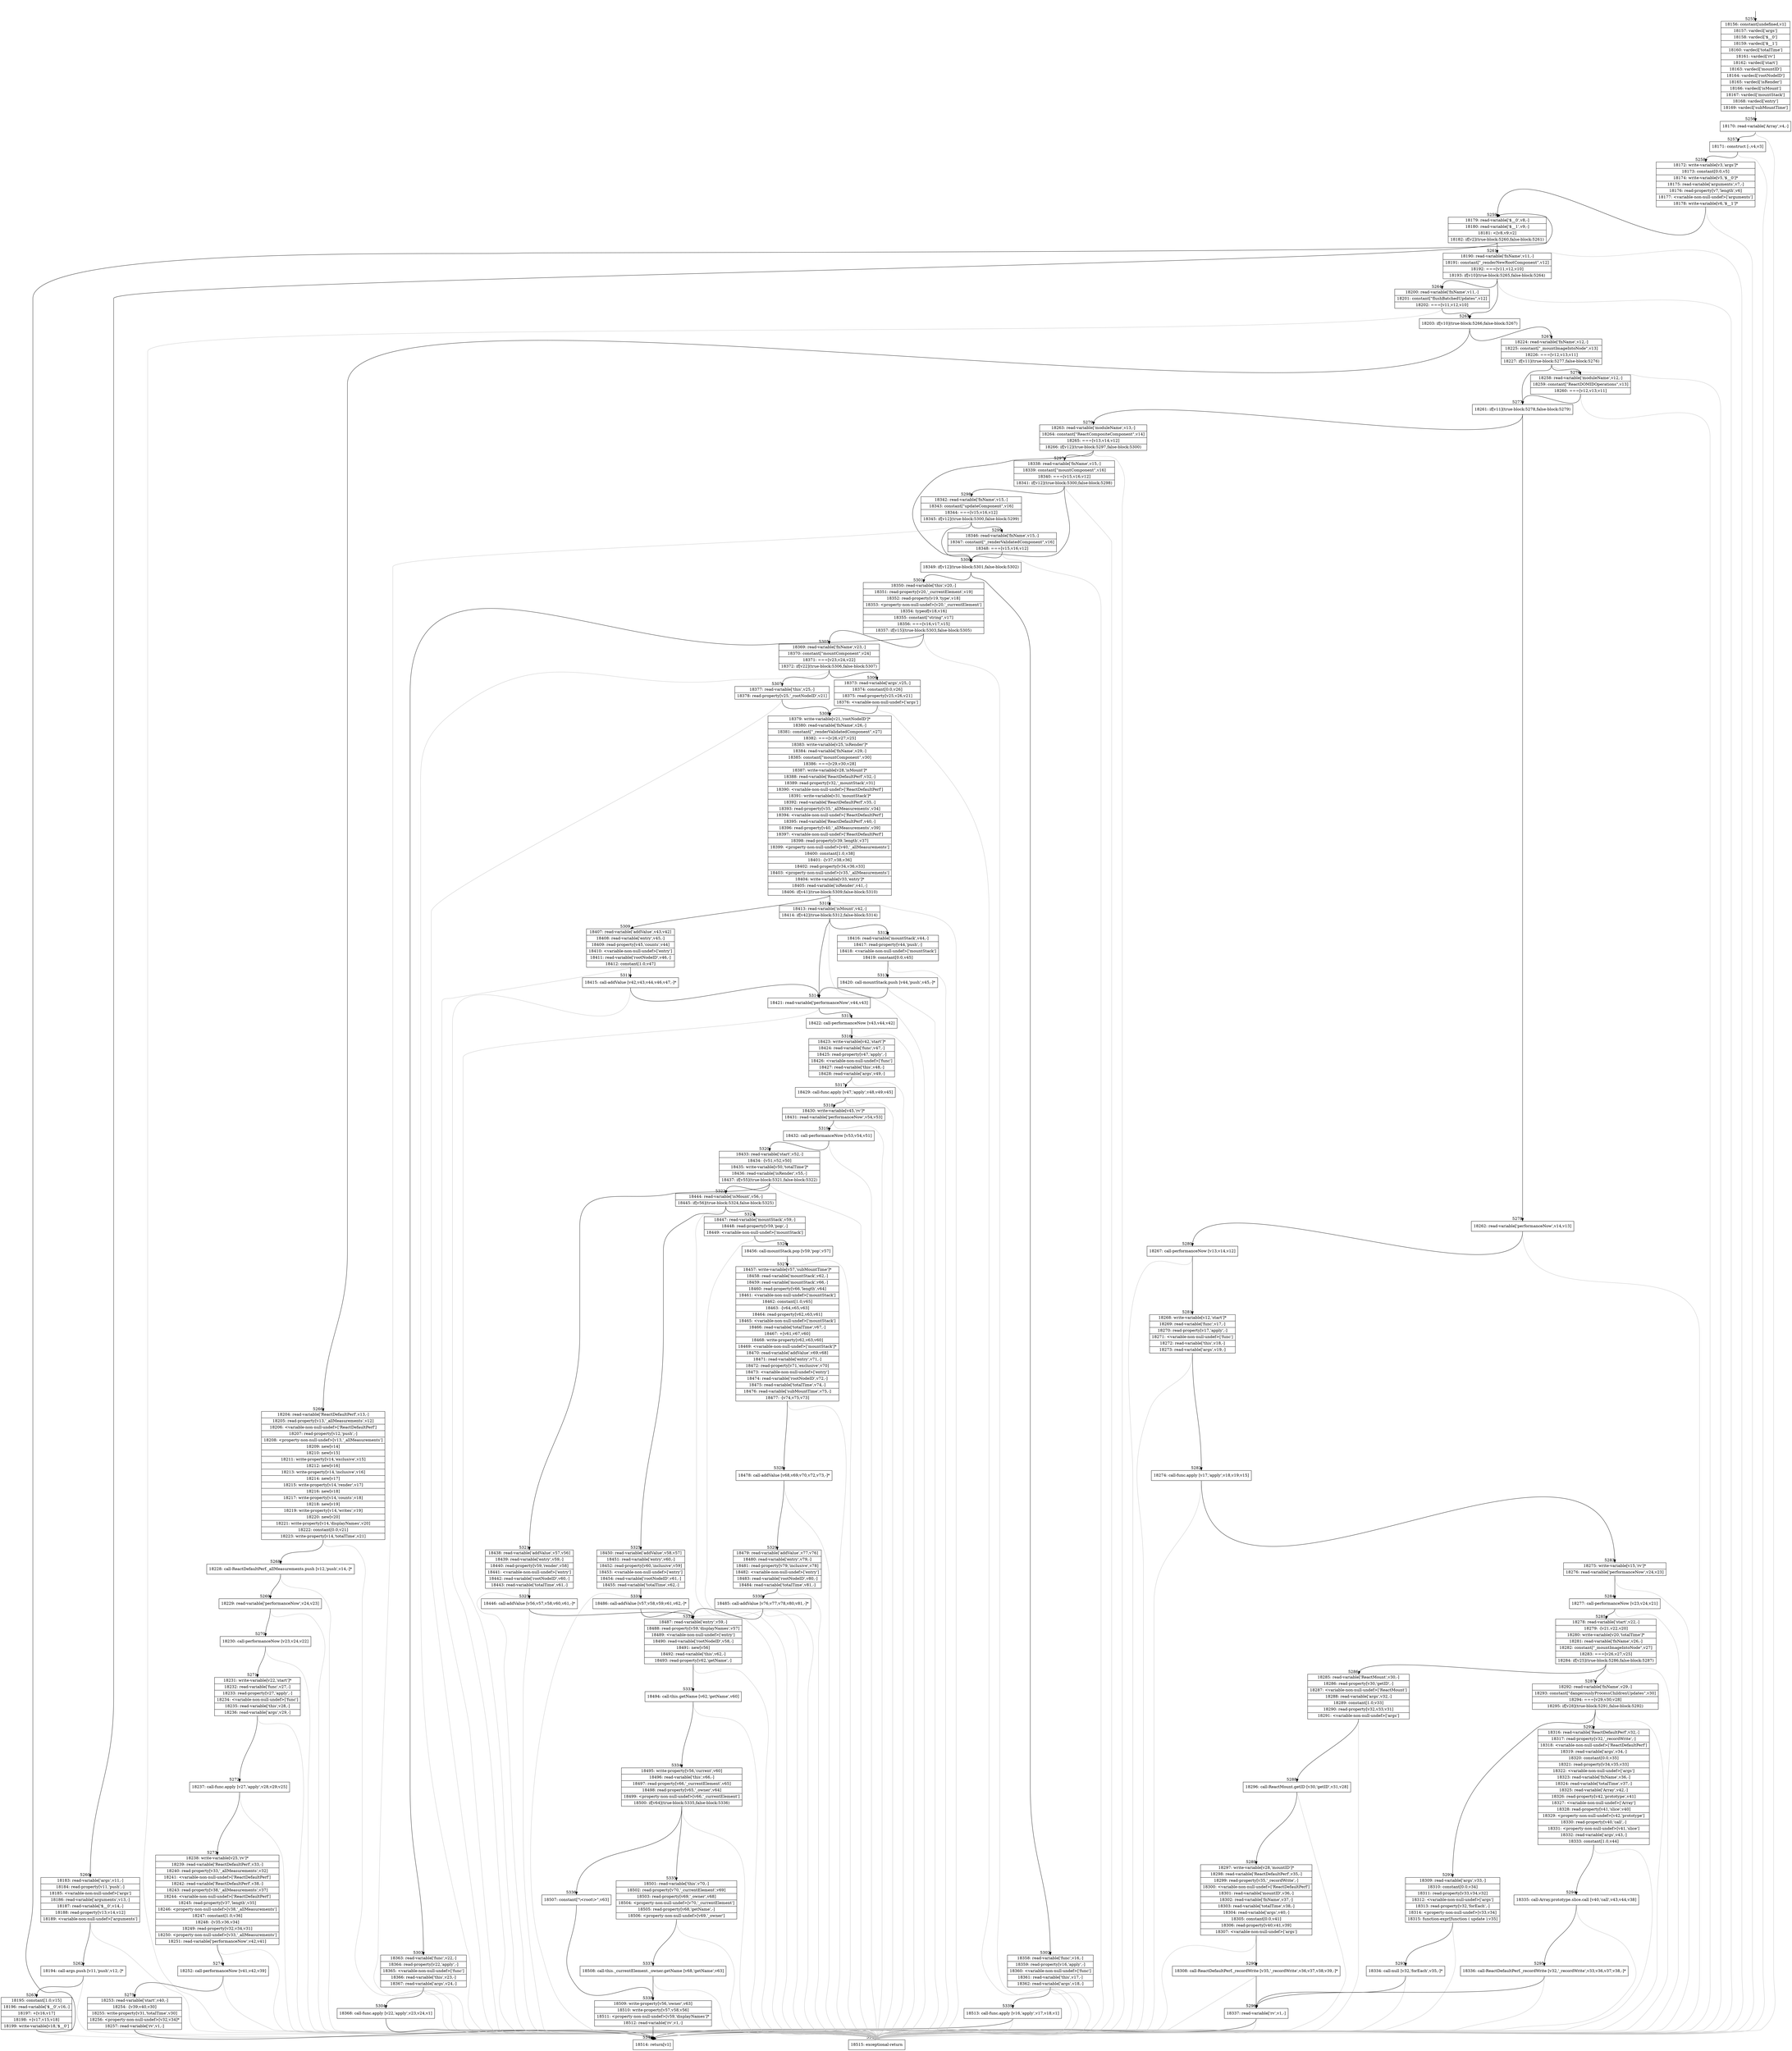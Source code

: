 digraph {
rankdir="TD"
BB_entry359[shape=none,label=""];
BB_entry359 -> BB5255 [tailport=s, headport=n, headlabel="    5255"]
BB5255 [shape=record label="{18156: constant[undefined,v1]|18157: vardecl['args']|18158: vardecl['$__0']|18159: vardecl['$__1']|18160: vardecl['totalTime']|18161: vardecl['rv']|18162: vardecl['start']|18163: vardecl['mountID']|18164: vardecl['rootNodeID']|18165: vardecl['isRender']|18166: vardecl['isMount']|18167: vardecl['mountStack']|18168: vardecl['entry']|18169: vardecl['subMountTime']}" ] 
BB5255 -> BB5256 [tailport=s, headport=n, headlabel="      5256"]
BB5256 [shape=record label="{18170: read-variable['Array',v4,-]}" ] 
BB5256 -> BB5257 [tailport=s, headport=n, headlabel="      5257"]
BB5256 -> BB5341 [tailport=s, headport=n, color=gray, headlabel="      5341"]
BB5257 [shape=record label="{18171: construct [-,v4,v3]}" ] 
BB5257 -> BB5258 [tailport=s, headport=n, headlabel="      5258"]
BB5257 -> BB5341 [tailport=s, headport=n, color=gray]
BB5258 [shape=record label="{18172: write-variable[v3,'args']*|18173: constant[0.0,v5]|18174: write-variable[v5,'$__0']*|18175: read-variable['arguments',v7,-]|18176: read-property[v7,'length',v6]|18177: \<variable-non-null-undef\>['arguments']|18178: write-variable[v6,'$__1']*}" ] 
BB5258 -> BB5259 [tailport=s, headport=n, headlabel="      5259"]
BB5258 -> BB5341 [tailport=s, headport=n, color=gray]
BB5259 [shape=record label="{18179: read-variable['$__0',v8,-]|18180: read-variable['$__1',v9,-]|18181: \<[v8,v9,v2]|18182: if[v2](true-block:5260,false-block:5261)}" ] 
BB5259 -> BB5260 [tailport=s, headport=n, headlabel="      5260"]
BB5259 -> BB5261 [tailport=s, headport=n, headlabel="      5261"]
BB5259 -> BB5341 [tailport=s, headport=n, color=gray]
BB5260 [shape=record label="{18183: read-variable['args',v11,-]|18184: read-property[v11,'push',-]|18185: \<variable-non-null-undef\>['args']|18186: read-variable['arguments',v13,-]|18187: read-variable['$__0',v14,-]|18188: read-property[v13,v14,v12]|18189: \<variable-non-null-undef\>['arguments']}" ] 
BB5260 -> BB5262 [tailport=s, headport=n, headlabel="      5262"]
BB5260 -> BB5341 [tailport=s, headport=n, color=gray]
BB5261 [shape=record label="{18190: read-variable['fnName',v11,-]|18191: constant[\"_renderNewRootComponent\",v12]|18192: ===[v11,v12,v10]|18193: if[v10](true-block:5265,false-block:5264)}" ] 
BB5261 -> BB5265 [tailport=s, headport=n, headlabel="      5265"]
BB5261 -> BB5264 [tailport=s, headport=n, headlabel="      5264"]
BB5261 -> BB5341 [tailport=s, headport=n, color=gray]
BB5262 [shape=record label="{18194: call-args.push [v11,'push',v12,-]*}" ] 
BB5262 -> BB5263 [tailport=s, headport=n, headlabel="      5263"]
BB5262 -> BB5341 [tailport=s, headport=n, color=gray]
BB5263 [shape=record label="{18195: constant[1.0,v15]|18196: read-variable['$__0',v16,-]|18197: +[v16,v17]|18198: +[v17,v15,v18]|18199: write-variable[v18,'$__0']}" ] 
BB5263 -> BB5259 [tailport=s, headport=n]
BB5263 -> BB5341 [tailport=s, headport=n, color=gray]
BB5264 [shape=record label="{18200: read-variable['fnName',v11,-]|18201: constant[\"flushBatchedUpdates\",v12]|18202: ===[v11,v12,v10]}" ] 
BB5264 -> BB5265 [tailport=s, headport=n]
BB5264 -> BB5341 [tailport=s, headport=n, color=gray]
BB5265 [shape=record label="{18203: if[v10](true-block:5266,false-block:5267)}" ] 
BB5265 -> BB5266 [tailport=s, headport=n, headlabel="      5266"]
BB5265 -> BB5267 [tailport=s, headport=n, headlabel="      5267"]
BB5266 [shape=record label="{18204: read-variable['ReactDefaultPerf',v13,-]|18205: read-property[v13,'_allMeasurements',v12]|18206: \<variable-non-null-undef\>['ReactDefaultPerf']|18207: read-property[v12,'push',-]|18208: \<property-non-null-undef\>[v13,'_allMeasurements']|18209: new[v14]|18210: new[v15]|18211: write-property[v14,'exclusive',v15]|18212: new[v16]|18213: write-property[v14,'inclusive',v16]|18214: new[v17]|18215: write-property[v14,'render',v17]|18216: new[v18]|18217: write-property[v14,'counts',v18]|18218: new[v19]|18219: write-property[v14,'writes',v19]|18220: new[v20]|18221: write-property[v14,'displayNames',v20]|18222: constant[0.0,v21]|18223: write-property[v14,'totalTime',v21]}" ] 
BB5266 -> BB5268 [tailport=s, headport=n, headlabel="      5268"]
BB5266 -> BB5341 [tailport=s, headport=n, color=gray]
BB5267 [shape=record label="{18224: read-variable['fnName',v12,-]|18225: constant[\"_mountImageIntoNode\",v13]|18226: ===[v12,v13,v11]|18227: if[v11](true-block:5277,false-block:5276)}" ] 
BB5267 -> BB5277 [tailport=s, headport=n, headlabel="      5277"]
BB5267 -> BB5276 [tailport=s, headport=n, headlabel="      5276"]
BB5267 -> BB5341 [tailport=s, headport=n, color=gray]
BB5268 [shape=record label="{18228: call-ReactDefaultPerf._allMeasurements.push [v12,'push',v14,-]*}" ] 
BB5268 -> BB5269 [tailport=s, headport=n, headlabel="      5269"]
BB5268 -> BB5341 [tailport=s, headport=n, color=gray]
BB5269 [shape=record label="{18229: read-variable['performanceNow',v24,v23]}" ] 
BB5269 -> BB5270 [tailport=s, headport=n, headlabel="      5270"]
BB5269 -> BB5341 [tailport=s, headport=n, color=gray]
BB5270 [shape=record label="{18230: call-performanceNow [v23,v24,v22]}" ] 
BB5270 -> BB5271 [tailport=s, headport=n, headlabel="      5271"]
BB5270 -> BB5341 [tailport=s, headport=n, color=gray]
BB5271 [shape=record label="{18231: write-variable[v22,'start']*|18232: read-variable['func',v27,-]|18233: read-property[v27,'apply',-]|18234: \<variable-non-null-undef\>['func']|18235: read-variable['this',v28,-]|18236: read-variable['args',v29,-]}" ] 
BB5271 -> BB5272 [tailport=s, headport=n, headlabel="      5272"]
BB5271 -> BB5341 [tailport=s, headport=n, color=gray]
BB5272 [shape=record label="{18237: call-func.apply [v27,'apply',v28,v29,v25]}" ] 
BB5272 -> BB5273 [tailport=s, headport=n, headlabel="      5273"]
BB5272 -> BB5341 [tailport=s, headport=n, color=gray]
BB5273 [shape=record label="{18238: write-variable[v25,'rv']*|18239: read-variable['ReactDefaultPerf',v33,-]|18240: read-property[v33,'_allMeasurements',v32]|18241: \<variable-non-null-undef\>['ReactDefaultPerf']|18242: read-variable['ReactDefaultPerf',v38,-]|18243: read-property[v38,'_allMeasurements',v37]|18244: \<variable-non-null-undef\>['ReactDefaultPerf']|18245: read-property[v37,'length',v35]|18246: \<property-non-null-undef\>[v38,'_allMeasurements']|18247: constant[1.0,v36]|18248: -[v35,v36,v34]|18249: read-property[v32,v34,v31]|18250: \<property-non-null-undef\>[v33,'_allMeasurements']|18251: read-variable['performanceNow',v42,v41]}" ] 
BB5273 -> BB5274 [tailport=s, headport=n, headlabel="      5274"]
BB5273 -> BB5341 [tailport=s, headport=n, color=gray]
BB5274 [shape=record label="{18252: call-performanceNow [v41,v42,v39]}" ] 
BB5274 -> BB5275 [tailport=s, headport=n, headlabel="      5275"]
BB5274 -> BB5341 [tailport=s, headport=n, color=gray]
BB5275 [shape=record label="{18253: read-variable['start',v40,-]|18254: -[v39,v40,v30]|18255: write-property[v31,'totalTime',v30]|18256: \<property-non-null-undef\>[v32,v34]*|18257: read-variable['rv',v1,-]}" ] 
BB5275 -> BB5340 [tailport=s, headport=n, headlabel="      5340"]
BB5275 -> BB5341 [tailport=s, headport=n, color=gray]
BB5276 [shape=record label="{18258: read-variable['moduleName',v12,-]|18259: constant[\"ReactDOMIDOperations\",v13]|18260: ===[v12,v13,v11]}" ] 
BB5276 -> BB5277 [tailport=s, headport=n]
BB5276 -> BB5341 [tailport=s, headport=n, color=gray]
BB5277 [shape=record label="{18261: if[v11](true-block:5278,false-block:5279)}" ] 
BB5277 -> BB5278 [tailport=s, headport=n, headlabel="      5278"]
BB5277 -> BB5279 [tailport=s, headport=n, headlabel="      5279"]
BB5278 [shape=record label="{18262: read-variable['performanceNow',v14,v13]}" ] 
BB5278 -> BB5280 [tailport=s, headport=n, headlabel="      5280"]
BB5278 -> BB5341 [tailport=s, headport=n, color=gray]
BB5279 [shape=record label="{18263: read-variable['moduleName',v13,-]|18264: constant[\"ReactCompositeComponent\",v14]|18265: ===[v13,v14,v12]|18266: if[v12](true-block:5297,false-block:5300)}" ] 
BB5279 -> BB5300 [tailport=s, headport=n, headlabel="      5300"]
BB5279 -> BB5297 [tailport=s, headport=n, headlabel="      5297"]
BB5279 -> BB5341 [tailport=s, headport=n, color=gray]
BB5280 [shape=record label="{18267: call-performanceNow [v13,v14,v12]}" ] 
BB5280 -> BB5281 [tailport=s, headport=n, headlabel="      5281"]
BB5280 -> BB5341 [tailport=s, headport=n, color=gray]
BB5281 [shape=record label="{18268: write-variable[v12,'start']*|18269: read-variable['func',v17,-]|18270: read-property[v17,'apply',-]|18271: \<variable-non-null-undef\>['func']|18272: read-variable['this',v18,-]|18273: read-variable['args',v19,-]}" ] 
BB5281 -> BB5282 [tailport=s, headport=n, headlabel="      5282"]
BB5281 -> BB5341 [tailport=s, headport=n, color=gray]
BB5282 [shape=record label="{18274: call-func.apply [v17,'apply',v18,v19,v15]}" ] 
BB5282 -> BB5283 [tailport=s, headport=n, headlabel="      5283"]
BB5282 -> BB5341 [tailport=s, headport=n, color=gray]
BB5283 [shape=record label="{18275: write-variable[v15,'rv']*|18276: read-variable['performanceNow',v24,v23]}" ] 
BB5283 -> BB5284 [tailport=s, headport=n, headlabel="      5284"]
BB5283 -> BB5341 [tailport=s, headport=n, color=gray]
BB5284 [shape=record label="{18277: call-performanceNow [v23,v24,v21]}" ] 
BB5284 -> BB5285 [tailport=s, headport=n, headlabel="      5285"]
BB5284 -> BB5341 [tailport=s, headport=n, color=gray]
BB5285 [shape=record label="{18278: read-variable['start',v22,-]|18279: -[v21,v22,v20]|18280: write-variable[v20,'totalTime']*|18281: read-variable['fnName',v26,-]|18282: constant[\"_mountImageIntoNode\",v27]|18283: ===[v26,v27,v25]|18284: if[v25](true-block:5286,false-block:5287)}" ] 
BB5285 -> BB5286 [tailport=s, headport=n, headlabel="      5286"]
BB5285 -> BB5287 [tailport=s, headport=n, headlabel="      5287"]
BB5285 -> BB5341 [tailport=s, headport=n, color=gray]
BB5286 [shape=record label="{18285: read-variable['ReactMount',v30,-]|18286: read-property[v30,'getID',-]|18287: \<variable-non-null-undef\>['ReactMount']|18288: read-variable['args',v32,-]|18289: constant[1.0,v33]|18290: read-property[v32,v33,v31]|18291: \<variable-non-null-undef\>['args']}" ] 
BB5286 -> BB5288 [tailport=s, headport=n, headlabel="      5288"]
BB5286 -> BB5341 [tailport=s, headport=n, color=gray]
BB5287 [shape=record label="{18292: read-variable['fnName',v29,-]|18293: constant[\"dangerouslyProcessChildrenUpdates\",v30]|18294: ===[v29,v30,v28]|18295: if[v28](true-block:5291,false-block:5292)}" ] 
BB5287 -> BB5291 [tailport=s, headport=n, headlabel="      5291"]
BB5287 -> BB5292 [tailport=s, headport=n, headlabel="      5292"]
BB5287 -> BB5341 [tailport=s, headport=n, color=gray]
BB5288 [shape=record label="{18296: call-ReactMount.getID [v30,'getID',v31,v28]}" ] 
BB5288 -> BB5289 [tailport=s, headport=n, headlabel="      5289"]
BB5288 -> BB5341 [tailport=s, headport=n, color=gray]
BB5289 [shape=record label="{18297: write-variable[v28,'mountID']*|18298: read-variable['ReactDefaultPerf',v35,-]|18299: read-property[v35,'_recordWrite',-]|18300: \<variable-non-null-undef\>['ReactDefaultPerf']|18301: read-variable['mountID',v36,-]|18302: read-variable['fnName',v37,-]|18303: read-variable['totalTime',v38,-]|18304: read-variable['args',v40,-]|18305: constant[0.0,v41]|18306: read-property[v40,v41,v39]|18307: \<variable-non-null-undef\>['args']}" ] 
BB5289 -> BB5290 [tailport=s, headport=n, headlabel="      5290"]
BB5289 -> BB5341 [tailport=s, headport=n, color=gray]
BB5290 [shape=record label="{18308: call-ReactDefaultPerf._recordWrite [v35,'_recordWrite',v36,v37,v38,v39,-]*}" ] 
BB5290 -> BB5296 [tailport=s, headport=n, headlabel="      5296"]
BB5290 -> BB5341 [tailport=s, headport=n, color=gray]
BB5291 [shape=record label="{18309: read-variable['args',v33,-]|18310: constant[0.0,v34]|18311: read-property[v33,v34,v32]|18312: \<variable-non-null-undef\>['args']|18313: read-property[v32,'forEach',-]|18314: \<property-non-null-undef\>[v33,v34]|18315: function-expr[function ( update ),v35]}" ] 
BB5291 -> BB5293 [tailport=s, headport=n, headlabel="      5293"]
BB5291 -> BB5341 [tailport=s, headport=n, color=gray]
BB5292 [shape=record label="{18316: read-variable['ReactDefaultPerf',v32,-]|18317: read-property[v32,'_recordWrite',-]|18318: \<variable-non-null-undef\>['ReactDefaultPerf']|18319: read-variable['args',v34,-]|18320: constant[0.0,v35]|18321: read-property[v34,v35,v33]|18322: \<variable-non-null-undef\>['args']|18323: read-variable['fnName',v36,-]|18324: read-variable['totalTime',v37,-]|18325: read-variable['Array',v42,-]|18326: read-property[v42,'prototype',v41]|18327: \<variable-non-null-undef\>['Array']|18328: read-property[v41,'slice',v40]|18329: \<property-non-null-undef\>[v42,'prototype']|18330: read-property[v40,'call',-]|18331: \<property-non-null-undef\>[v41,'slice']|18332: read-variable['args',v43,-]|18333: constant[1.0,v44]}" ] 
BB5292 -> BB5294 [tailport=s, headport=n, headlabel="      5294"]
BB5292 -> BB5341 [tailport=s, headport=n, color=gray]
BB5293 [shape=record label="{18334: call-null [v32,'forEach',v35,-]*}" ] 
BB5293 -> BB5296 [tailport=s, headport=n]
BB5293 -> BB5341 [tailport=s, headport=n, color=gray]
BB5294 [shape=record label="{18335: call-Array.prototype.slice.call [v40,'call',v43,v44,v38]}" ] 
BB5294 -> BB5295 [tailport=s, headport=n, headlabel="      5295"]
BB5294 -> BB5341 [tailport=s, headport=n, color=gray]
BB5295 [shape=record label="{18336: call-ReactDefaultPerf._recordWrite [v32,'_recordWrite',v33,v36,v37,v38,-]*}" ] 
BB5295 -> BB5296 [tailport=s, headport=n]
BB5295 -> BB5341 [tailport=s, headport=n, color=gray]
BB5296 [shape=record label="{18337: read-variable['rv',v1,-]}" ] 
BB5296 -> BB5340 [tailport=s, headport=n]
BB5296 -> BB5341 [tailport=s, headport=n, color=gray]
BB5297 [shape=record label="{18338: read-variable['fnName',v15,-]|18339: constant[\"mountComponent\",v16]|18340: ===[v15,v16,v12]|18341: if[v12](true-block:5300,false-block:5298)}" ] 
BB5297 -> BB5300 [tailport=s, headport=n]
BB5297 -> BB5298 [tailport=s, headport=n, headlabel="      5298"]
BB5297 -> BB5341 [tailport=s, headport=n, color=gray]
BB5298 [shape=record label="{18342: read-variable['fnName',v15,-]|18343: constant[\"updateComponent\",v16]|18344: ===[v15,v16,v12]|18345: if[v12](true-block:5300,false-block:5299)}" ] 
BB5298 -> BB5300 [tailport=s, headport=n]
BB5298 -> BB5299 [tailport=s, headport=n, headlabel="      5299"]
BB5298 -> BB5341 [tailport=s, headport=n, color=gray]
BB5299 [shape=record label="{18346: read-variable['fnName',v15,-]|18347: constant[\"_renderValidatedComponent\",v16]|18348: ===[v15,v16,v12]}" ] 
BB5299 -> BB5300 [tailport=s, headport=n]
BB5299 -> BB5341 [tailport=s, headport=n, color=gray]
BB5300 [shape=record label="{18349: if[v12](true-block:5301,false-block:5302)}" ] 
BB5300 -> BB5301 [tailport=s, headport=n, headlabel="      5301"]
BB5300 -> BB5302 [tailport=s, headport=n, headlabel="      5302"]
BB5301 [shape=record label="{18350: read-variable['this',v20,-]|18351: read-property[v20,'_currentElement',v19]|18352: read-property[v19,'type',v18]|18353: \<property-non-null-undef\>[v20,'_currentElement']|18354: typeof[v18,v16]|18355: constant[\"string\",v17]|18356: ===[v16,v17,v15]|18357: if[v15](true-block:5303,false-block:5305)}" ] 
BB5301 -> BB5303 [tailport=s, headport=n, headlabel="      5303"]
BB5301 -> BB5305 [tailport=s, headport=n, headlabel="      5305"]
BB5301 -> BB5341 [tailport=s, headport=n, color=gray]
BB5302 [shape=record label="{18358: read-variable['func',v16,-]|18359: read-property[v16,'apply',-]|18360: \<variable-non-null-undef\>['func']|18361: read-variable['this',v17,-]|18362: read-variable['args',v18,-]}" ] 
BB5302 -> BB5339 [tailport=s, headport=n, headlabel="      5339"]
BB5302 -> BB5341 [tailport=s, headport=n, color=gray]
BB5303 [shape=record label="{18363: read-variable['func',v22,-]|18364: read-property[v22,'apply',-]|18365: \<variable-non-null-undef\>['func']|18366: read-variable['this',v23,-]|18367: read-variable['args',v24,-]}" ] 
BB5303 -> BB5304 [tailport=s, headport=n, headlabel="      5304"]
BB5303 -> BB5341 [tailport=s, headport=n, color=gray]
BB5304 [shape=record label="{18368: call-func.apply [v22,'apply',v23,v24,v1]}" ] 
BB5304 -> BB5340 [tailport=s, headport=n]
BB5304 -> BB5341 [tailport=s, headport=n, color=gray]
BB5305 [shape=record label="{18369: read-variable['fnName',v23,-]|18370: constant[\"mountComponent\",v24]|18371: ===[v23,v24,v22]|18372: if[v22](true-block:5306,false-block:5307)}" ] 
BB5305 -> BB5306 [tailport=s, headport=n, headlabel="      5306"]
BB5305 -> BB5307 [tailport=s, headport=n, headlabel="      5307"]
BB5305 -> BB5341 [tailport=s, headport=n, color=gray]
BB5306 [shape=record label="{18373: read-variable['args',v25,-]|18374: constant[0.0,v26]|18375: read-property[v25,v26,v21]|18376: \<variable-non-null-undef\>['args']}" ] 
BB5306 -> BB5308 [tailport=s, headport=n, headlabel="      5308"]
BB5306 -> BB5341 [tailport=s, headport=n, color=gray]
BB5307 [shape=record label="{18377: read-variable['this',v25,-]|18378: read-property[v25,'_rootNodeID',v21]}" ] 
BB5307 -> BB5308 [tailport=s, headport=n]
BB5307 -> BB5341 [tailport=s, headport=n, color=gray]
BB5308 [shape=record label="{18379: write-variable[v21,'rootNodeID']*|18380: read-variable['fnName',v26,-]|18381: constant[\"_renderValidatedComponent\",v27]|18382: ===[v26,v27,v25]|18383: write-variable[v25,'isRender']*|18384: read-variable['fnName',v29,-]|18385: constant[\"mountComponent\",v30]|18386: ===[v29,v30,v28]|18387: write-variable[v28,'isMount']*|18388: read-variable['ReactDefaultPerf',v32,-]|18389: read-property[v32,'_mountStack',v31]|18390: \<variable-non-null-undef\>['ReactDefaultPerf']|18391: write-variable[v31,'mountStack']*|18392: read-variable['ReactDefaultPerf',v35,-]|18393: read-property[v35,'_allMeasurements',v34]|18394: \<variable-non-null-undef\>['ReactDefaultPerf']|18395: read-variable['ReactDefaultPerf',v40,-]|18396: read-property[v40,'_allMeasurements',v39]|18397: \<variable-non-null-undef\>['ReactDefaultPerf']|18398: read-property[v39,'length',v37]|18399: \<property-non-null-undef\>[v40,'_allMeasurements']|18400: constant[1.0,v38]|18401: -[v37,v38,v36]|18402: read-property[v34,v36,v33]|18403: \<property-non-null-undef\>[v35,'_allMeasurements']|18404: write-variable[v33,'entry']*|18405: read-variable['isRender',v41,-]|18406: if[v41](true-block:5309,false-block:5310)}" ] 
BB5308 -> BB5309 [tailport=s, headport=n, headlabel="      5309"]
BB5308 -> BB5310 [tailport=s, headport=n, headlabel="      5310"]
BB5308 -> BB5341 [tailport=s, headport=n, color=gray]
BB5309 [shape=record label="{18407: read-variable['addValue',v43,v42]|18408: read-variable['entry',v45,-]|18409: read-property[v45,'counts',v44]|18410: \<variable-non-null-undef\>['entry']|18411: read-variable['rootNodeID',v46,-]|18412: constant[1.0,v47]}" ] 
BB5309 -> BB5311 [tailport=s, headport=n, headlabel="      5311"]
BB5309 -> BB5341 [tailport=s, headport=n, color=gray]
BB5310 [shape=record label="{18413: read-variable['isMount',v42,-]|18414: if[v42](true-block:5312,false-block:5314)}" ] 
BB5310 -> BB5312 [tailport=s, headport=n, headlabel="      5312"]
BB5310 -> BB5314 [tailport=s, headport=n, headlabel="      5314"]
BB5310 -> BB5341 [tailport=s, headport=n, color=gray]
BB5311 [shape=record label="{18415: call-addValue [v42,v43,v44,v46,v47,-]*}" ] 
BB5311 -> BB5314 [tailport=s, headport=n]
BB5311 -> BB5341 [tailport=s, headport=n, color=gray]
BB5312 [shape=record label="{18416: read-variable['mountStack',v44,-]|18417: read-property[v44,'push',-]|18418: \<variable-non-null-undef\>['mountStack']|18419: constant[0.0,v45]}" ] 
BB5312 -> BB5313 [tailport=s, headport=n, headlabel="      5313"]
BB5312 -> BB5341 [tailport=s, headport=n, color=gray]
BB5313 [shape=record label="{18420: call-mountStack.push [v44,'push',v45,-]*}" ] 
BB5313 -> BB5314 [tailport=s, headport=n]
BB5313 -> BB5341 [tailport=s, headport=n, color=gray]
BB5314 [shape=record label="{18421: read-variable['performanceNow',v44,v43]}" ] 
BB5314 -> BB5315 [tailport=s, headport=n, headlabel="      5315"]
BB5314 -> BB5341 [tailport=s, headport=n, color=gray]
BB5315 [shape=record label="{18422: call-performanceNow [v43,v44,v42]}" ] 
BB5315 -> BB5316 [tailport=s, headport=n, headlabel="      5316"]
BB5315 -> BB5341 [tailport=s, headport=n, color=gray]
BB5316 [shape=record label="{18423: write-variable[v42,'start']*|18424: read-variable['func',v47,-]|18425: read-property[v47,'apply',-]|18426: \<variable-non-null-undef\>['func']|18427: read-variable['this',v48,-]|18428: read-variable['args',v49,-]}" ] 
BB5316 -> BB5317 [tailport=s, headport=n, headlabel="      5317"]
BB5316 -> BB5341 [tailport=s, headport=n, color=gray]
BB5317 [shape=record label="{18429: call-func.apply [v47,'apply',v48,v49,v45]}" ] 
BB5317 -> BB5318 [tailport=s, headport=n, headlabel="      5318"]
BB5317 -> BB5341 [tailport=s, headport=n, color=gray]
BB5318 [shape=record label="{18430: write-variable[v45,'rv']*|18431: read-variable['performanceNow',v54,v53]}" ] 
BB5318 -> BB5319 [tailport=s, headport=n, headlabel="      5319"]
BB5318 -> BB5341 [tailport=s, headport=n, color=gray]
BB5319 [shape=record label="{18432: call-performanceNow [v53,v54,v51]}" ] 
BB5319 -> BB5320 [tailport=s, headport=n, headlabel="      5320"]
BB5319 -> BB5341 [tailport=s, headport=n, color=gray]
BB5320 [shape=record label="{18433: read-variable['start',v52,-]|18434: -[v51,v52,v50]|18435: write-variable[v50,'totalTime']*|18436: read-variable['isRender',v55,-]|18437: if[v55](true-block:5321,false-block:5322)}" ] 
BB5320 -> BB5321 [tailport=s, headport=n, headlabel="      5321"]
BB5320 -> BB5322 [tailport=s, headport=n, headlabel="      5322"]
BB5320 -> BB5341 [tailport=s, headport=n, color=gray]
BB5321 [shape=record label="{18438: read-variable['addValue',v57,v56]|18439: read-variable['entry',v59,-]|18440: read-property[v59,'render',v58]|18441: \<variable-non-null-undef\>['entry']|18442: read-variable['rootNodeID',v60,-]|18443: read-variable['totalTime',v61,-]}" ] 
BB5321 -> BB5323 [tailport=s, headport=n, headlabel="      5323"]
BB5321 -> BB5341 [tailport=s, headport=n, color=gray]
BB5322 [shape=record label="{18444: read-variable['isMount',v56,-]|18445: if[v56](true-block:5324,false-block:5325)}" ] 
BB5322 -> BB5324 [tailport=s, headport=n, headlabel="      5324"]
BB5322 -> BB5325 [tailport=s, headport=n, headlabel="      5325"]
BB5322 -> BB5341 [tailport=s, headport=n, color=gray]
BB5323 [shape=record label="{18446: call-addValue [v56,v57,v58,v60,v61,-]*}" ] 
BB5323 -> BB5332 [tailport=s, headport=n, headlabel="      5332"]
BB5323 -> BB5341 [tailport=s, headport=n, color=gray]
BB5324 [shape=record label="{18447: read-variable['mountStack',v59,-]|18448: read-property[v59,'pop',-]|18449: \<variable-non-null-undef\>['mountStack']}" ] 
BB5324 -> BB5326 [tailport=s, headport=n, headlabel="      5326"]
BB5324 -> BB5341 [tailport=s, headport=n, color=gray]
BB5325 [shape=record label="{18450: read-variable['addValue',v58,v57]|18451: read-variable['entry',v60,-]|18452: read-property[v60,'inclusive',v59]|18453: \<variable-non-null-undef\>['entry']|18454: read-variable['rootNodeID',v61,-]|18455: read-variable['totalTime',v62,-]}" ] 
BB5325 -> BB5331 [tailport=s, headport=n, headlabel="      5331"]
BB5325 -> BB5341 [tailport=s, headport=n, color=gray]
BB5326 [shape=record label="{18456: call-mountStack.pop [v59,'pop',v57]}" ] 
BB5326 -> BB5327 [tailport=s, headport=n, headlabel="      5327"]
BB5326 -> BB5341 [tailport=s, headport=n, color=gray]
BB5327 [shape=record label="{18457: write-variable[v57,'subMountTime']*|18458: read-variable['mountStack',v62,-]|18459: read-variable['mountStack',v66,-]|18460: read-property[v66,'length',v64]|18461: \<variable-non-null-undef\>['mountStack']|18462: constant[1.0,v65]|18463: -[v64,v65,v63]|18464: read-property[v62,v63,v61]|18465: \<variable-non-null-undef\>['mountStack']|18466: read-variable['totalTime',v67,-]|18467: +[v61,v67,v60]|18468: write-property[v62,v63,v60]|18469: \<variable-non-null-undef\>['mountStack']*|18470: read-variable['addValue',v69,v68]|18471: read-variable['entry',v71,-]|18472: read-property[v71,'exclusive',v70]|18473: \<variable-non-null-undef\>['entry']|18474: read-variable['rootNodeID',v72,-]|18475: read-variable['totalTime',v74,-]|18476: read-variable['subMountTime',v75,-]|18477: -[v74,v75,v73]}" ] 
BB5327 -> BB5328 [tailport=s, headport=n, headlabel="      5328"]
BB5327 -> BB5341 [tailport=s, headport=n, color=gray]
BB5328 [shape=record label="{18478: call-addValue [v68,v69,v70,v72,v73,-]*}" ] 
BB5328 -> BB5329 [tailport=s, headport=n, headlabel="      5329"]
BB5328 -> BB5341 [tailport=s, headport=n, color=gray]
BB5329 [shape=record label="{18479: read-variable['addValue',v77,v76]|18480: read-variable['entry',v79,-]|18481: read-property[v79,'inclusive',v78]|18482: \<variable-non-null-undef\>['entry']|18483: read-variable['rootNodeID',v80,-]|18484: read-variable['totalTime',v81,-]}" ] 
BB5329 -> BB5330 [tailport=s, headport=n, headlabel="      5330"]
BB5329 -> BB5341 [tailport=s, headport=n, color=gray]
BB5330 [shape=record label="{18485: call-addValue [v76,v77,v78,v80,v81,-]*}" ] 
BB5330 -> BB5332 [tailport=s, headport=n]
BB5330 -> BB5341 [tailport=s, headport=n, color=gray]
BB5331 [shape=record label="{18486: call-addValue [v57,v58,v59,v61,v62,-]*}" ] 
BB5331 -> BB5332 [tailport=s, headport=n]
BB5331 -> BB5341 [tailport=s, headport=n, color=gray]
BB5332 [shape=record label="{18487: read-variable['entry',v59,-]|18488: read-property[v59,'displayNames',v57]|18489: \<variable-non-null-undef\>['entry']|18490: read-variable['rootNodeID',v58,-]|18491: new[v56]|18492: read-variable['this',v62,-]|18493: read-property[v62,'getName',-]}" ] 
BB5332 -> BB5333 [tailport=s, headport=n, headlabel="      5333"]
BB5332 -> BB5341 [tailport=s, headport=n, color=gray]
BB5333 [shape=record label="{18494: call-this.getName [v62,'getName',v60]}" ] 
BB5333 -> BB5334 [tailport=s, headport=n, headlabel="      5334"]
BB5333 -> BB5341 [tailport=s, headport=n, color=gray]
BB5334 [shape=record label="{18495: write-property[v56,'current',v60]|18496: read-variable['this',v66,-]|18497: read-property[v66,'_currentElement',v65]|18498: read-property[v65,'_owner',v64]|18499: \<property-non-null-undef\>[v66,'_currentElement']|18500: if[v64](true-block:5335,false-block:5336)}" ] 
BB5334 -> BB5335 [tailport=s, headport=n, headlabel="      5335"]
BB5334 -> BB5336 [tailport=s, headport=n, headlabel="      5336"]
BB5334 -> BB5341 [tailport=s, headport=n, color=gray]
BB5335 [shape=record label="{18501: read-variable['this',v70,-]|18502: read-property[v70,'_currentElement',v69]|18503: read-property[v69,'_owner',v68]|18504: \<property-non-null-undef\>[v70,'_currentElement']|18505: read-property[v68,'getName',-]|18506: \<property-non-null-undef\>[v69,'_owner']}" ] 
BB5335 -> BB5337 [tailport=s, headport=n, headlabel="      5337"]
BB5335 -> BB5341 [tailport=s, headport=n, color=gray]
BB5336 [shape=record label="{18507: constant[\"\\\<root\\\>\",v63]}" ] 
BB5336 -> BB5338 [tailport=s, headport=n, headlabel="      5338"]
BB5337 [shape=record label="{18508: call-this._currentElement._owner.getName [v68,'getName',v63]}" ] 
BB5337 -> BB5338 [tailport=s, headport=n]
BB5337 -> BB5341 [tailport=s, headport=n, color=gray]
BB5338 [shape=record label="{18509: write-property[v56,'owner',v63]|18510: write-property[v57,v58,v56]|18511: \<property-non-null-undef\>[v59,'displayNames']*|18512: read-variable['rv',v1,-]}" ] 
BB5338 -> BB5340 [tailport=s, headport=n]
BB5338 -> BB5341 [tailport=s, headport=n, color=gray]
BB5339 [shape=record label="{18513: call-func.apply [v16,'apply',v17,v18,v1]}" ] 
BB5339 -> BB5340 [tailport=s, headport=n]
BB5339 -> BB5341 [tailport=s, headport=n, color=gray]
BB5340 [shape=record label="{18514: return[v1]}" ] 
BB5341 [shape=record label="{18515: exceptional-return}" ] 
//#$~ 9585
}
